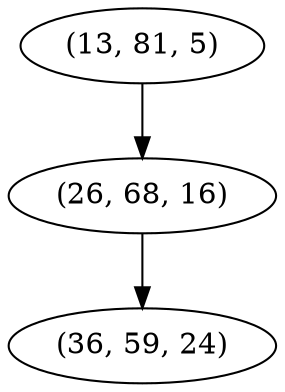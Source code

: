 digraph tree {
    "(13, 81, 5)";
    "(26, 68, 16)";
    "(36, 59, 24)";
    "(13, 81, 5)" -> "(26, 68, 16)";
    "(26, 68, 16)" -> "(36, 59, 24)";
}

